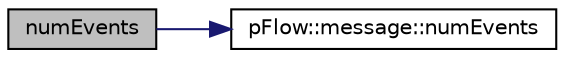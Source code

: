 digraph "numEvents"
{
 // LATEX_PDF_SIZE
  edge [fontname="Helvetica",fontsize="10",labelfontname="Helvetica",labelfontsize="10"];
  node [fontname="Helvetica",fontsize="10",shape=record];
  rankdir="LR";
  Node1 [label="numEvents",height=0.2,width=0.4,color="black", fillcolor="grey75", style="filled", fontcolor="black",tooltip=" "];
  Node1 -> Node2 [color="midnightblue",fontsize="10",style="solid",fontname="Helvetica"];
  Node2 [label="pFlow::message::numEvents",height=0.2,width=0.4,color="black", fillcolor="white", style="filled",URL="$classpFlow_1_1message.html#a55aa647a7d2b1aa80f32344c471d26ba",tooltip=" "];
}
